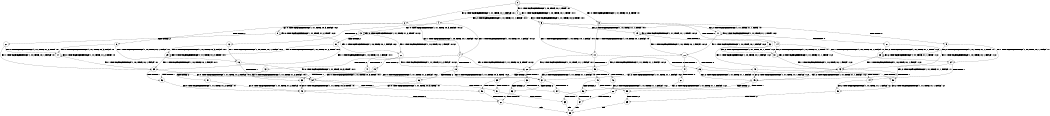 digraph BCG {
size = "7, 10.5";
center = TRUE;
node [shape = circle];
0 [peripheries = 2];
0 -> 1 [label = "EX !1 !ATOMIC_EXCH_BRANCH (1, +0, TRUE, +0, 1, TRUE) !:0:"];
0 -> 2 [label = "EX !2 !ATOMIC_EXCH_BRANCH (1, +1, TRUE, +1, 1, FALSE) !:0:"];
0 -> 3 [label = "EX !0 !ATOMIC_EXCH_BRANCH (1, +1, TRUE, +0, 3, TRUE) !:0:"];
1 -> 4 [label = "EX !2 !ATOMIC_EXCH_BRANCH (1, +1, TRUE, +1, 1, FALSE) !:0:1:"];
1 -> 5 [label = "EX !0 !ATOMIC_EXCH_BRANCH (1, +1, TRUE, +0, 3, TRUE) !:0:1:"];
1 -> 1 [label = "EX !1 !ATOMIC_EXCH_BRANCH (1, +0, TRUE, +0, 1, TRUE) !:0:1:"];
2 -> 6 [label = "TERMINATE !2"];
2 -> 7 [label = "EX !1 !ATOMIC_EXCH_BRANCH (1, +0, TRUE, +0, 1, FALSE) !:0:2:"];
2 -> 8 [label = "EX !0 !ATOMIC_EXCH_BRANCH (1, +1, TRUE, +0, 3, FALSE) !:0:2:"];
3 -> 9 [label = "TERMINATE !0"];
3 -> 10 [label = "EX !1 !ATOMIC_EXCH_BRANCH (1, +0, TRUE, +0, 1, FALSE) !:0:"];
3 -> 11 [label = "EX !2 !ATOMIC_EXCH_BRANCH (1, +1, TRUE, +1, 1, TRUE) !:0:"];
4 -> 12 [label = "TERMINATE !2"];
4 -> 13 [label = "EX !0 !ATOMIC_EXCH_BRANCH (1, +1, TRUE, +0, 3, FALSE) !:0:1:2:"];
4 -> 7 [label = "EX !1 !ATOMIC_EXCH_BRANCH (1, +0, TRUE, +0, 1, FALSE) !:0:1:2:"];
5 -> 14 [label = "TERMINATE !0"];
5 -> 15 [label = "EX !2 !ATOMIC_EXCH_BRANCH (1, +1, TRUE, +1, 1, TRUE) !:0:1:"];
5 -> 10 [label = "EX !1 !ATOMIC_EXCH_BRANCH (1, +0, TRUE, +0, 1, FALSE) !:0:1:"];
6 -> 16 [label = "EX !1 !ATOMIC_EXCH_BRANCH (1, +0, TRUE, +0, 1, FALSE) !:0:"];
6 -> 17 [label = "EX !0 !ATOMIC_EXCH_BRANCH (1, +1, TRUE, +0, 3, FALSE) !:0:"];
7 -> 18 [label = "TERMINATE !1"];
7 -> 19 [label = "TERMINATE !2"];
7 -> 20 [label = "EX !0 !ATOMIC_EXCH_BRANCH (1, +1, TRUE, +0, 3, TRUE) !:0:1:2:"];
8 -> 21 [label = "TERMINATE !2"];
8 -> 22 [label = "EX !1 !ATOMIC_EXCH_BRANCH (1, +0, TRUE, +0, 1, FALSE) !:0:2:"];
8 -> 8 [label = "EX !0 !ATOMIC_EXCH_BRANCH (1, +1, TRUE, +1, 2, TRUE) !:0:2:"];
9 -> 23 [label = "EX !2 !ATOMIC_EXCH_BRANCH (1, +1, TRUE, +1, 1, TRUE) !:1:"];
9 -> 24 [label = "EX !1 !ATOMIC_EXCH_BRANCH (1, +0, TRUE, +0, 1, FALSE) !:1:"];
10 -> 25 [label = "TERMINATE !1"];
10 -> 26 [label = "TERMINATE !0"];
10 -> 20 [label = "EX !2 !ATOMIC_EXCH_BRANCH (1, +1, TRUE, +1, 1, FALSE) !:0:1:"];
11 -> 27 [label = "TERMINATE !0"];
11 -> 28 [label = "EX !1 !ATOMIC_EXCH_BRANCH (1, +0, TRUE, +0, 1, FALSE) !:0:2:"];
11 -> 11 [label = "EX !2 !ATOMIC_EXCH_BRANCH (1, +1, TRUE, +1, 1, TRUE) !:0:2:"];
12 -> 29 [label = "EX !0 !ATOMIC_EXCH_BRANCH (1, +1, TRUE, +0, 3, FALSE) !:0:1:"];
12 -> 16 [label = "EX !1 !ATOMIC_EXCH_BRANCH (1, +0, TRUE, +0, 1, FALSE) !:0:1:"];
13 -> 30 [label = "TERMINATE !2"];
13 -> 22 [label = "EX !1 !ATOMIC_EXCH_BRANCH (1, +0, TRUE, +0, 1, FALSE) !:0:1:2:"];
13 -> 13 [label = "EX !0 !ATOMIC_EXCH_BRANCH (1, +1, TRUE, +1, 2, TRUE) !:0:1:2:"];
14 -> 31 [label = "EX !2 !ATOMIC_EXCH_BRANCH (1, +1, TRUE, +1, 1, TRUE) !:1:"];
14 -> 24 [label = "EX !1 !ATOMIC_EXCH_BRANCH (1, +0, TRUE, +0, 1, FALSE) !:1:"];
15 -> 32 [label = "TERMINATE !0"];
15 -> 15 [label = "EX !2 !ATOMIC_EXCH_BRANCH (1, +1, TRUE, +1, 1, TRUE) !:0:1:2:"];
15 -> 28 [label = "EX !1 !ATOMIC_EXCH_BRANCH (1, +0, TRUE, +0, 1, FALSE) !:0:1:2:"];
16 -> 33 [label = "TERMINATE !1"];
16 -> 34 [label = "EX !0 !ATOMIC_EXCH_BRANCH (1, +1, TRUE, +0, 3, TRUE) !:0:1:"];
17 -> 35 [label = "EX !1 !ATOMIC_EXCH_BRANCH (1, +0, TRUE, +0, 1, FALSE) !:0:"];
17 -> 17 [label = "EX !0 !ATOMIC_EXCH_BRANCH (1, +1, TRUE, +1, 2, TRUE) !:0:"];
18 -> 36 [label = "TERMINATE !2"];
18 -> 37 [label = "EX !0 !ATOMIC_EXCH_BRANCH (1, +1, TRUE, +0, 3, TRUE) !:0:2:"];
19 -> 33 [label = "TERMINATE !1"];
19 -> 34 [label = "EX !0 !ATOMIC_EXCH_BRANCH (1, +1, TRUE, +0, 3, TRUE) !:0:1:"];
20 -> 38 [label = "TERMINATE !1"];
20 -> 39 [label = "TERMINATE !2"];
20 -> 40 [label = "TERMINATE !0"];
21 -> 35 [label = "EX !1 !ATOMIC_EXCH_BRANCH (1, +0, TRUE, +0, 1, FALSE) !:0:"];
21 -> 17 [label = "EX !0 !ATOMIC_EXCH_BRANCH (1, +1, TRUE, +1, 2, TRUE) !:0:"];
22 -> 41 [label = "TERMINATE !1"];
22 -> 42 [label = "TERMINATE !2"];
22 -> 20 [label = "EX !0 !ATOMIC_EXCH_BRANCH (1, +1, TRUE, +1, 2, FALSE) !:0:1:2:"];
23 -> 43 [label = "EX !1 !ATOMIC_EXCH_BRANCH (1, +0, TRUE, +0, 1, FALSE) !:1:2:"];
23 -> 23 [label = "EX !2 !ATOMIC_EXCH_BRANCH (1, +1, TRUE, +1, 1, TRUE) !:1:2:"];
24 -> 44 [label = "TERMINATE !1"];
24 -> 45 [label = "EX !2 !ATOMIC_EXCH_BRANCH (1, +1, TRUE, +1, 1, FALSE) !:1:"];
25 -> 46 [label = "TERMINATE !0"];
25 -> 37 [label = "EX !2 !ATOMIC_EXCH_BRANCH (1, +1, TRUE, +1, 1, FALSE) !:0:"];
26 -> 44 [label = "TERMINATE !1"];
26 -> 45 [label = "EX !2 !ATOMIC_EXCH_BRANCH (1, +1, TRUE, +1, 1, FALSE) !:1:"];
27 -> 43 [label = "EX !1 !ATOMIC_EXCH_BRANCH (1, +0, TRUE, +0, 1, FALSE) !:1:2:"];
27 -> 23 [label = "EX !2 !ATOMIC_EXCH_BRANCH (1, +1, TRUE, +1, 1, TRUE) !:1:2:"];
28 -> 47 [label = "TERMINATE !1"];
28 -> 48 [label = "TERMINATE !0"];
28 -> 20 [label = "EX !2 !ATOMIC_EXCH_BRANCH (1, +1, TRUE, +1, 1, FALSE) !:0:1:2:"];
29 -> 35 [label = "EX !1 !ATOMIC_EXCH_BRANCH (1, +0, TRUE, +0, 1, FALSE) !:0:1:"];
29 -> 29 [label = "EX !0 !ATOMIC_EXCH_BRANCH (1, +1, TRUE, +1, 2, TRUE) !:0:1:"];
30 -> 35 [label = "EX !1 !ATOMIC_EXCH_BRANCH (1, +0, TRUE, +0, 1, FALSE) !:0:1:"];
30 -> 29 [label = "EX !0 !ATOMIC_EXCH_BRANCH (1, +1, TRUE, +1, 2, TRUE) !:0:1:"];
31 -> 31 [label = "EX !2 !ATOMIC_EXCH_BRANCH (1, +1, TRUE, +1, 1, TRUE) !:1:2:"];
31 -> 43 [label = "EX !1 !ATOMIC_EXCH_BRANCH (1, +0, TRUE, +0, 1, FALSE) !:1:2:"];
32 -> 31 [label = "EX !2 !ATOMIC_EXCH_BRANCH (1, +1, TRUE, +1, 1, TRUE) !:1:2:"];
32 -> 43 [label = "EX !1 !ATOMIC_EXCH_BRANCH (1, +0, TRUE, +0, 1, FALSE) !:1:2:"];
33 -> 49 [label = "EX !0 !ATOMIC_EXCH_BRANCH (1, +1, TRUE, +0, 3, TRUE) !:0:"];
34 -> 50 [label = "TERMINATE !1"];
34 -> 51 [label = "TERMINATE !0"];
35 -> 52 [label = "TERMINATE !1"];
35 -> 34 [label = "EX !0 !ATOMIC_EXCH_BRANCH (1, +1, TRUE, +1, 2, FALSE) !:0:1:"];
36 -> 49 [label = "EX !0 !ATOMIC_EXCH_BRANCH (1, +1, TRUE, +0, 3, TRUE) !:0:"];
37 -> 53 [label = "TERMINATE !2"];
37 -> 54 [label = "TERMINATE !0"];
38 -> 53 [label = "TERMINATE !2"];
38 -> 54 [label = "TERMINATE !0"];
39 -> 50 [label = "TERMINATE !1"];
39 -> 51 [label = "TERMINATE !0"];
40 -> 55 [label = "TERMINATE !1"];
40 -> 56 [label = "TERMINATE !2"];
41 -> 57 [label = "TERMINATE !2"];
41 -> 37 [label = "EX !0 !ATOMIC_EXCH_BRANCH (1, +1, TRUE, +1, 2, FALSE) !:0:2:"];
42 -> 52 [label = "TERMINATE !1"];
42 -> 34 [label = "EX !0 !ATOMIC_EXCH_BRANCH (1, +1, TRUE, +1, 2, FALSE) !:0:1:"];
43 -> 58 [label = "TERMINATE !1"];
43 -> 45 [label = "EX !2 !ATOMIC_EXCH_BRANCH (1, +1, TRUE, +1, 1, FALSE) !:1:2:"];
44 -> 59 [label = "EX !2 !ATOMIC_EXCH_BRANCH (1, +1, TRUE, +1, 1, FALSE) !:2:"];
45 -> 55 [label = "TERMINATE !1"];
45 -> 56 [label = "TERMINATE !2"];
46 -> 60 [label = "EX !2 !ATOMIC_EXCH_BRANCH (1, +1, TRUE, +1, 1, FALSE) !:1:2:"];
47 -> 61 [label = "TERMINATE !0"];
47 -> 37 [label = "EX !2 !ATOMIC_EXCH_BRANCH (1, +1, TRUE, +1, 1, FALSE) !:0:2:"];
48 -> 58 [label = "TERMINATE !1"];
48 -> 45 [label = "EX !2 !ATOMIC_EXCH_BRANCH (1, +1, TRUE, +1, 1, FALSE) !:1:2:"];
49 -> 62 [label = "TERMINATE !0"];
50 -> 62 [label = "TERMINATE !0"];
51 -> 63 [label = "TERMINATE !1"];
52 -> 49 [label = "EX !0 !ATOMIC_EXCH_BRANCH (1, +1, TRUE, +1, 2, FALSE) !:0:"];
53 -> 62 [label = "TERMINATE !0"];
54 -> 64 [label = "TERMINATE !2"];
55 -> 65 [label = "TERMINATE !2"];
56 -> 63 [label = "TERMINATE !1"];
57 -> 49 [label = "EX !0 !ATOMIC_EXCH_BRANCH (1, +1, TRUE, +1, 2, FALSE) !:0:"];
58 -> 59 [label = "EX !2 !ATOMIC_EXCH_BRANCH (1, +1, TRUE, +1, 1, FALSE) !:2:"];
59 -> 65 [label = "TERMINATE !2"];
60 -> 64 [label = "TERMINATE !2"];
61 -> 60 [label = "EX !2 !ATOMIC_EXCH_BRANCH (1, +1, TRUE, +1, 1, FALSE) !:1:2:"];
62 -> 66 [label = "exit"];
63 -> 66 [label = "exit"];
64 -> 66 [label = "exit"];
65 -> 66 [label = "exit"];
}
